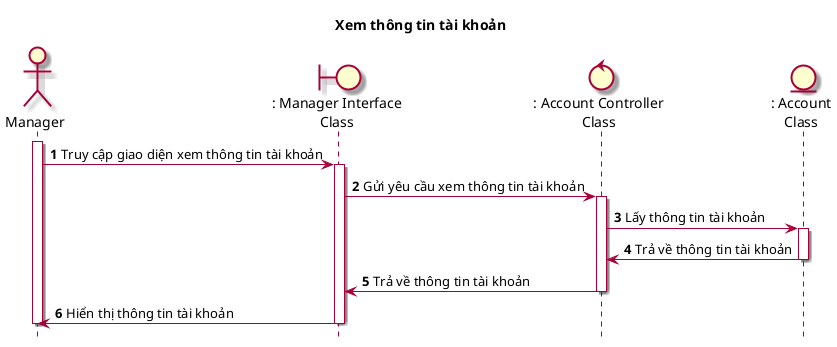 @startuml XemThongTinTaiKhoan

skin rose
hide footbox

title Xem thông tin tài khoản

actor "Manager" as quanLy
boundary ": Manager Interface\nClass" as managerInterface
control ": Account Controller\nClass" as accountController
entity ": Account\nClass" as account

autonumber
quanLy++
quanLy -> managerInterface++ : Truy cập giao diện xem thông tin tài khoản
managerInterface -> accountController++ : Gửi yêu cầu xem thông tin tài khoản
accountController -> account++ : Lấy thông tin tài khoản
account -> accountController-- : Trả về thông tin tài khoản
accountController -> managerInterface-- : Trả về thông tin tài khoản
managerInterface -> quanLy-- : Hiển thị thông tin tài khoản
quanLy--

@enduml